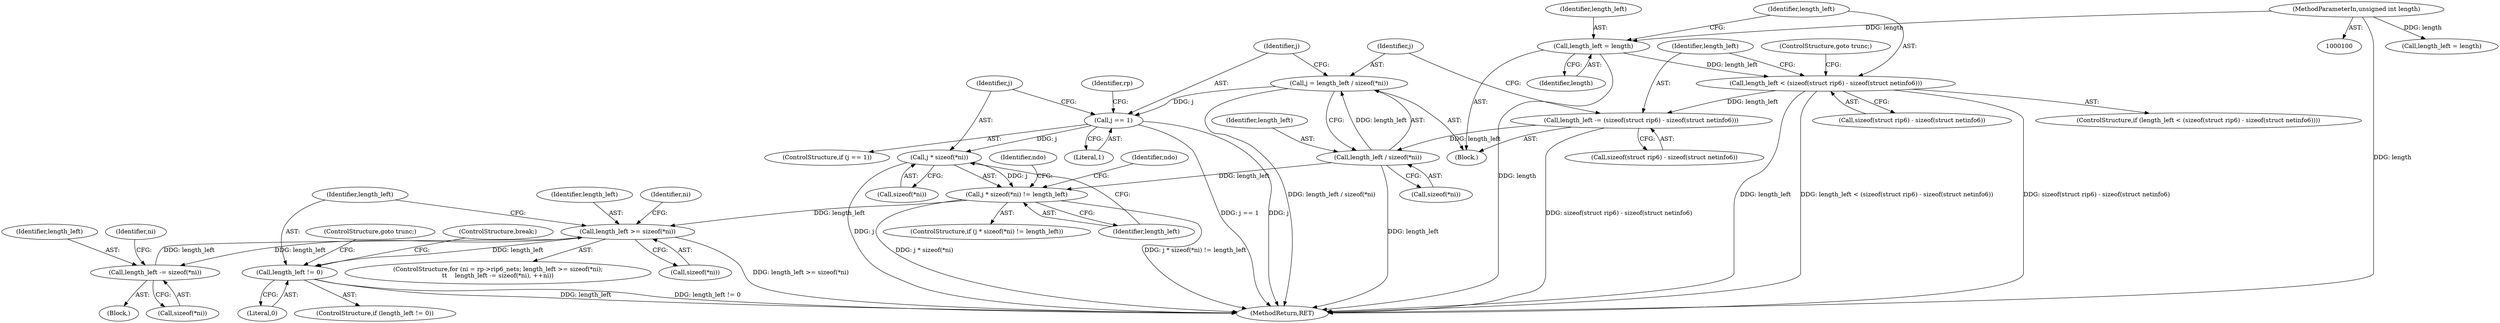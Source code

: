 digraph "0_tcpdump_e942fb84fbe3a73a98a00d2a279425872b5fb9d2@API" {
"1000183" [label="(Call,j * sizeof(*ni))"];
"1000151" [label="(Call,j == 1)"];
"1000143" [label="(Call,j = length_left / sizeof(*ni))"];
"1000145" [label="(Call,length_left / sizeof(*ni))"];
"1000136" [label="(Call,length_left -= (sizeof(struct rip6) - sizeof(struct netinfo6)))"];
"1000128" [label="(Call,length_left < (sizeof(struct rip6) - sizeof(struct netinfo6)))"];
"1000124" [label="(Call,length_left = length)"];
"1000103" [label="(MethodParameterIn,unsigned int length)"];
"1000182" [label="(Call,j * sizeof(*ni) != length_left)"];
"1000210" [label="(Call,length_left >= sizeof(*ni))"];
"1000216" [label="(Call,length_left -= sizeof(*ni))"];
"1000247" [label="(Call,length_left != 0)"];
"1000128" [label="(Call,length_left < (sizeof(struct rip6) - sizeof(struct netinfo6)))"];
"1000135" [label="(ControlStructure,goto trunc;)"];
"1000246" [label="(ControlStructure,if (length_left != 0))"];
"1000138" [label="(Call,sizeof(struct rip6) - sizeof(struct netinfo6))"];
"1000217" [label="(Identifier,length_left)"];
"1000185" [label="(Call,sizeof(*ni))"];
"1000251" [label="(ControlStructure,break;)"];
"1000182" [label="(Call,j * sizeof(*ni) != length_left)"];
"1000249" [label="(Literal,0)"];
"1000253" [label="(Call,length_left = length)"];
"1000122" [label="(Block,)"];
"1000216" [label="(Call,length_left -= sizeof(*ni))"];
"1000211" [label="(Identifier,length_left)"];
"1000226" [label="(Identifier,ni)"];
"1000218" [label="(Call,sizeof(*ni))"];
"1000152" [label="(Identifier,j)"];
"1000389" [label="(MethodReturn,RET)"];
"1000145" [label="(Call,length_left / sizeof(*ni))"];
"1000200" [label="(Identifier,ndo)"];
"1000181" [label="(ControlStructure,if (j * sizeof(*ni) != length_left))"];
"1000151" [label="(Call,j == 1)"];
"1000125" [label="(Identifier,length_left)"];
"1000153" [label="(Literal,1)"];
"1000144" [label="(Identifier,j)"];
"1000143" [label="(Call,j = length_left / sizeof(*ni))"];
"1000150" [label="(ControlStructure,if (j == 1))"];
"1000204" [label="(ControlStructure,for (ni = rp->rip6_nets; length_left >= sizeof(*ni);\n\t\t    length_left -= sizeof(*ni), ++ni))"];
"1000248" [label="(Identifier,length_left)"];
"1000250" [label="(ControlStructure,goto trunc;)"];
"1000137" [label="(Identifier,length_left)"];
"1000127" [label="(ControlStructure,if (length_left < (sizeof(struct rip6) - sizeof(struct netinfo6))))"];
"1000212" [label="(Call,sizeof(*ni))"];
"1000222" [label="(Identifier,ni)"];
"1000215" [label="(Block,)"];
"1000146" [label="(Identifier,length_left)"];
"1000247" [label="(Call,length_left != 0)"];
"1000184" [label="(Identifier,j)"];
"1000191" [label="(Identifier,ndo)"];
"1000103" [label="(MethodParameterIn,unsigned int length)"];
"1000136" [label="(Call,length_left -= (sizeof(struct rip6) - sizeof(struct netinfo6)))"];
"1000147" [label="(Call,sizeof(*ni))"];
"1000130" [label="(Call,sizeof(struct rip6) - sizeof(struct netinfo6))"];
"1000183" [label="(Call,j * sizeof(*ni))"];
"1000157" [label="(Identifier,rp)"];
"1000129" [label="(Identifier,length_left)"];
"1000124" [label="(Call,length_left = length)"];
"1000126" [label="(Identifier,length)"];
"1000210" [label="(Call,length_left >= sizeof(*ni))"];
"1000188" [label="(Identifier,length_left)"];
"1000183" -> "1000182"  [label="AST: "];
"1000183" -> "1000185"  [label="CFG: "];
"1000184" -> "1000183"  [label="AST: "];
"1000185" -> "1000183"  [label="AST: "];
"1000188" -> "1000183"  [label="CFG: "];
"1000183" -> "1000389"  [label="DDG: j"];
"1000183" -> "1000182"  [label="DDG: j"];
"1000151" -> "1000183"  [label="DDG: j"];
"1000151" -> "1000150"  [label="AST: "];
"1000151" -> "1000153"  [label="CFG: "];
"1000152" -> "1000151"  [label="AST: "];
"1000153" -> "1000151"  [label="AST: "];
"1000157" -> "1000151"  [label="CFG: "];
"1000184" -> "1000151"  [label="CFG: "];
"1000151" -> "1000389"  [label="DDG: j == 1"];
"1000151" -> "1000389"  [label="DDG: j"];
"1000143" -> "1000151"  [label="DDG: j"];
"1000143" -> "1000122"  [label="AST: "];
"1000143" -> "1000145"  [label="CFG: "];
"1000144" -> "1000143"  [label="AST: "];
"1000145" -> "1000143"  [label="AST: "];
"1000152" -> "1000143"  [label="CFG: "];
"1000143" -> "1000389"  [label="DDG: length_left / sizeof(*ni)"];
"1000145" -> "1000143"  [label="DDG: length_left"];
"1000145" -> "1000147"  [label="CFG: "];
"1000146" -> "1000145"  [label="AST: "];
"1000147" -> "1000145"  [label="AST: "];
"1000145" -> "1000389"  [label="DDG: length_left"];
"1000136" -> "1000145"  [label="DDG: length_left"];
"1000145" -> "1000182"  [label="DDG: length_left"];
"1000136" -> "1000122"  [label="AST: "];
"1000136" -> "1000138"  [label="CFG: "];
"1000137" -> "1000136"  [label="AST: "];
"1000138" -> "1000136"  [label="AST: "];
"1000144" -> "1000136"  [label="CFG: "];
"1000136" -> "1000389"  [label="DDG: sizeof(struct rip6) - sizeof(struct netinfo6)"];
"1000128" -> "1000136"  [label="DDG: length_left"];
"1000128" -> "1000127"  [label="AST: "];
"1000128" -> "1000130"  [label="CFG: "];
"1000129" -> "1000128"  [label="AST: "];
"1000130" -> "1000128"  [label="AST: "];
"1000135" -> "1000128"  [label="CFG: "];
"1000137" -> "1000128"  [label="CFG: "];
"1000128" -> "1000389"  [label="DDG: sizeof(struct rip6) - sizeof(struct netinfo6)"];
"1000128" -> "1000389"  [label="DDG: length_left"];
"1000128" -> "1000389"  [label="DDG: length_left < (sizeof(struct rip6) - sizeof(struct netinfo6))"];
"1000124" -> "1000128"  [label="DDG: length_left"];
"1000124" -> "1000122"  [label="AST: "];
"1000124" -> "1000126"  [label="CFG: "];
"1000125" -> "1000124"  [label="AST: "];
"1000126" -> "1000124"  [label="AST: "];
"1000129" -> "1000124"  [label="CFG: "];
"1000124" -> "1000389"  [label="DDG: length"];
"1000103" -> "1000124"  [label="DDG: length"];
"1000103" -> "1000100"  [label="AST: "];
"1000103" -> "1000389"  [label="DDG: length"];
"1000103" -> "1000253"  [label="DDG: length"];
"1000182" -> "1000181"  [label="AST: "];
"1000182" -> "1000188"  [label="CFG: "];
"1000188" -> "1000182"  [label="AST: "];
"1000191" -> "1000182"  [label="CFG: "];
"1000200" -> "1000182"  [label="CFG: "];
"1000182" -> "1000389"  [label="DDG: j * sizeof(*ni) != length_left"];
"1000182" -> "1000389"  [label="DDG: j * sizeof(*ni)"];
"1000182" -> "1000210"  [label="DDG: length_left"];
"1000210" -> "1000204"  [label="AST: "];
"1000210" -> "1000212"  [label="CFG: "];
"1000211" -> "1000210"  [label="AST: "];
"1000212" -> "1000210"  [label="AST: "];
"1000226" -> "1000210"  [label="CFG: "];
"1000248" -> "1000210"  [label="CFG: "];
"1000210" -> "1000389"  [label="DDG: length_left >= sizeof(*ni)"];
"1000216" -> "1000210"  [label="DDG: length_left"];
"1000210" -> "1000216"  [label="DDG: length_left"];
"1000210" -> "1000247"  [label="DDG: length_left"];
"1000216" -> "1000215"  [label="AST: "];
"1000216" -> "1000218"  [label="CFG: "];
"1000217" -> "1000216"  [label="AST: "];
"1000218" -> "1000216"  [label="AST: "];
"1000222" -> "1000216"  [label="CFG: "];
"1000247" -> "1000246"  [label="AST: "];
"1000247" -> "1000249"  [label="CFG: "];
"1000248" -> "1000247"  [label="AST: "];
"1000249" -> "1000247"  [label="AST: "];
"1000250" -> "1000247"  [label="CFG: "];
"1000251" -> "1000247"  [label="CFG: "];
"1000247" -> "1000389"  [label="DDG: length_left"];
"1000247" -> "1000389"  [label="DDG: length_left != 0"];
}
